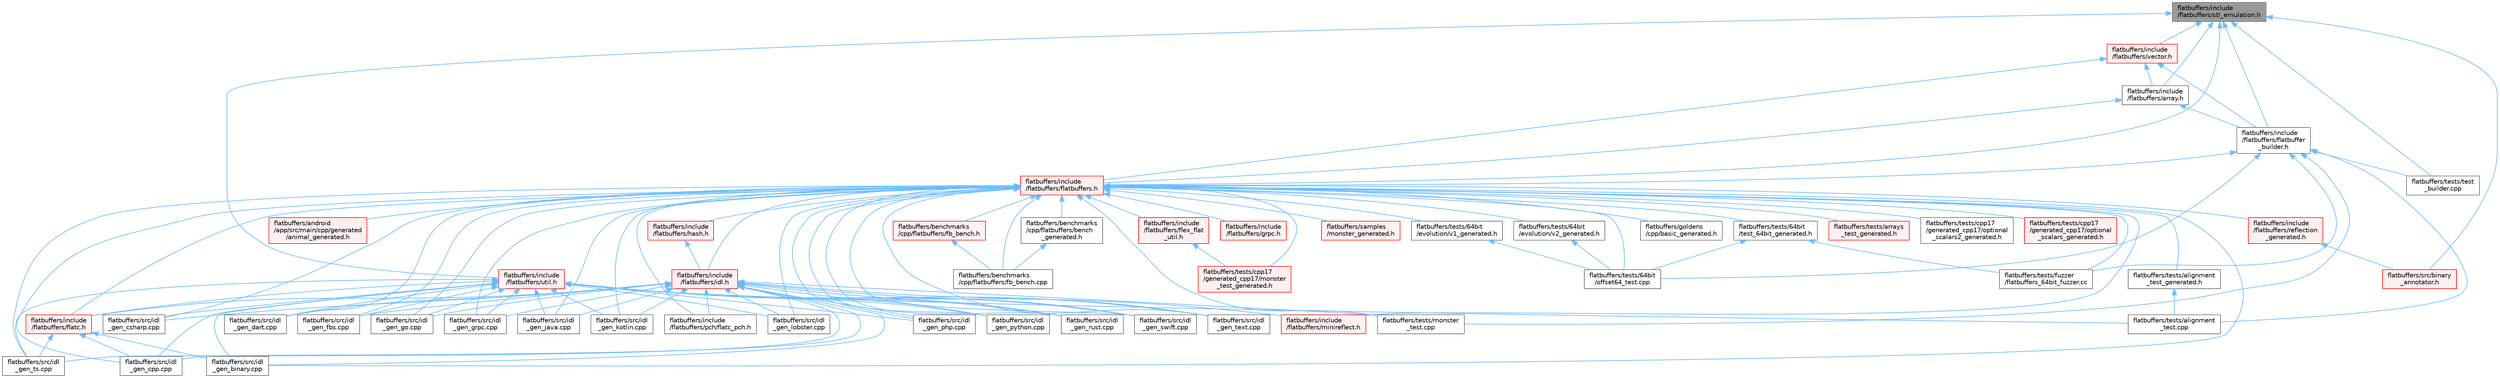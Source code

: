 digraph "flatbuffers/include/flatbuffers/stl_emulation.h"
{
 // LATEX_PDF_SIZE
  bgcolor="transparent";
  edge [fontname=Helvetica,fontsize=10,labelfontname=Helvetica,labelfontsize=10];
  node [fontname=Helvetica,fontsize=10,shape=box,height=0.2,width=0.4];
  Node1 [id="Node000001",label="flatbuffers/include\l/flatbuffers/stl_emulation.h",height=0.2,width=0.4,color="gray40", fillcolor="grey60", style="filled", fontcolor="black",tooltip=" "];
  Node1 -> Node2 [id="edge111_Node000001_Node000002",dir="back",color="steelblue1",style="solid",tooltip=" "];
  Node2 [id="Node000002",label="flatbuffers/include\l/flatbuffers/array.h",height=0.2,width=0.4,color="grey40", fillcolor="white", style="filled",URL="$array_8h.html",tooltip=" "];
  Node2 -> Node3 [id="edge112_Node000002_Node000003",dir="back",color="steelblue1",style="solid",tooltip=" "];
  Node3 [id="Node000003",label="flatbuffers/include\l/flatbuffers/flatbuffer\l_builder.h",height=0.2,width=0.4,color="grey40", fillcolor="white", style="filled",URL="$flatbuffer__builder_8h.html",tooltip=" "];
  Node3 -> Node4 [id="edge113_Node000003_Node000004",dir="back",color="steelblue1",style="solid",tooltip=" "];
  Node4 [id="Node000004",label="flatbuffers/include\l/flatbuffers/flatbuffers.h",height=0.2,width=0.4,color="red", fillcolor="#FFF0F0", style="filled",URL="$flatbuffers_8h.html",tooltip=" "];
  Node4 -> Node5 [id="edge114_Node000004_Node000005",dir="back",color="steelblue1",style="solid",tooltip=" "];
  Node5 [id="Node000005",label="flatbuffers/android\l/app/src/main/cpp/generated\l/animal_generated.h",height=0.2,width=0.4,color="red", fillcolor="#FFF0F0", style="filled",URL="$animal__generated_8h.html",tooltip=" "];
  Node4 -> Node7 [id="edge115_Node000004_Node000007",dir="back",color="steelblue1",style="solid",tooltip=" "];
  Node7 [id="Node000007",label="flatbuffers/benchmarks\l/cpp/flatbuffers/bench\l_generated.h",height=0.2,width=0.4,color="grey40", fillcolor="white", style="filled",URL="$bench__generated_8h.html",tooltip=" "];
  Node7 -> Node8 [id="edge116_Node000007_Node000008",dir="back",color="steelblue1",style="solid",tooltip=" "];
  Node8 [id="Node000008",label="flatbuffers/benchmarks\l/cpp/flatbuffers/fb_bench.cpp",height=0.2,width=0.4,color="grey40", fillcolor="white", style="filled",URL="$fb__bench_8cpp.html",tooltip=" "];
  Node4 -> Node8 [id="edge117_Node000004_Node000008",dir="back",color="steelblue1",style="solid",tooltip=" "];
  Node4 -> Node9 [id="edge118_Node000004_Node000009",dir="back",color="steelblue1",style="solid",tooltip=" "];
  Node9 [id="Node000009",label="flatbuffers/benchmarks\l/cpp/flatbuffers/fb_bench.h",height=0.2,width=0.4,color="red", fillcolor="#FFF0F0", style="filled",URL="$fb__bench_8h.html",tooltip=" "];
  Node9 -> Node8 [id="edge119_Node000009_Node000008",dir="back",color="steelblue1",style="solid",tooltip=" "];
  Node4 -> Node11 [id="edge120_Node000004_Node000011",dir="back",color="steelblue1",style="solid",tooltip=" "];
  Node11 [id="Node000011",label="flatbuffers/goldens\l/cpp/basic_generated.h",height=0.2,width=0.4,color="grey40", fillcolor="white", style="filled",URL="$basic__generated_8h.html",tooltip=" "];
  Node4 -> Node12 [id="edge121_Node000004_Node000012",dir="back",color="steelblue1",style="solid",tooltip=" "];
  Node12 [id="Node000012",label="flatbuffers/include\l/flatbuffers/flatc.h",height=0.2,width=0.4,color="red", fillcolor="#FFF0F0", style="filled",URL="$flatc_8h.html",tooltip=" "];
  Node12 -> Node15 [id="edge122_Node000012_Node000015",dir="back",color="steelblue1",style="solid",tooltip=" "];
  Node15 [id="Node000015",label="flatbuffers/src/idl\l_gen_binary.cpp",height=0.2,width=0.4,color="grey40", fillcolor="white", style="filled",URL="$idl__gen__binary_8cpp.html",tooltip=" "];
  Node12 -> Node16 [id="edge123_Node000012_Node000016",dir="back",color="steelblue1",style="solid",tooltip=" "];
  Node16 [id="Node000016",label="flatbuffers/src/idl\l_gen_cpp.cpp",height=0.2,width=0.4,color="grey40", fillcolor="white", style="filled",URL="$idl__gen__cpp_8cpp.html",tooltip=" "];
  Node12 -> Node17 [id="edge124_Node000012_Node000017",dir="back",color="steelblue1",style="solid",tooltip=" "];
  Node17 [id="Node000017",label="flatbuffers/src/idl\l_gen_ts.cpp",height=0.2,width=0.4,color="grey40", fillcolor="white", style="filled",URL="$idl__gen__ts_8cpp.html",tooltip=" "];
  Node4 -> Node18 [id="edge125_Node000004_Node000018",dir="back",color="steelblue1",style="solid",tooltip=" "];
  Node18 [id="Node000018",label="flatbuffers/include\l/flatbuffers/flex_flat\l_util.h",height=0.2,width=0.4,color="red", fillcolor="#FFF0F0", style="filled",URL="$flex__flat__util_8h.html",tooltip=" "];
  Node18 -> Node19 [id="edge126_Node000018_Node000019",dir="back",color="steelblue1",style="solid",tooltip=" "];
  Node19 [id="Node000019",label="flatbuffers/tests/cpp17\l/generated_cpp17/monster\l_test_generated.h",height=0.2,width=0.4,color="red", fillcolor="#FFF0F0", style="filled",URL="$cpp17_2generated__cpp17_2monster__test__generated_8h.html",tooltip=" "];
  Node4 -> Node45 [id="edge127_Node000004_Node000045",dir="back",color="steelblue1",style="solid",tooltip=" "];
  Node45 [id="Node000045",label="flatbuffers/include\l/flatbuffers/grpc.h",height=0.2,width=0.4,color="red", fillcolor="#FFF0F0", style="filled",URL="$grpc_8h.html",tooltip=" "];
  Node4 -> Node46 [id="edge128_Node000004_Node000046",dir="back",color="steelblue1",style="solid",tooltip=" "];
  Node46 [id="Node000046",label="flatbuffers/include\l/flatbuffers/hash.h",height=0.2,width=0.4,color="red", fillcolor="#FFF0F0", style="filled",URL="$hash_8h.html",tooltip=" "];
  Node46 -> Node47 [id="edge129_Node000046_Node000047",dir="back",color="steelblue1",style="solid",tooltip=" "];
  Node47 [id="Node000047",label="flatbuffers/include\l/flatbuffers/idl.h",height=0.2,width=0.4,color="red", fillcolor="#FFF0F0", style="filled",URL="$idl_8h.html",tooltip=" "];
  Node47 -> Node12 [id="edge130_Node000047_Node000012",dir="back",color="steelblue1",style="solid",tooltip=" "];
  Node47 -> Node91 [id="edge131_Node000047_Node000091",dir="back",color="steelblue1",style="solid",tooltip=" "];
  Node91 [id="Node000091",label="flatbuffers/include\l/flatbuffers/pch/flatc_pch.h",height=0.2,width=0.4,color="grey40", fillcolor="white", style="filled",URL="$flatc__pch_8h.html",tooltip=" "];
  Node47 -> Node15 [id="edge132_Node000047_Node000015",dir="back",color="steelblue1",style="solid",tooltip=" "];
  Node47 -> Node16 [id="edge133_Node000047_Node000016",dir="back",color="steelblue1",style="solid",tooltip=" "];
  Node47 -> Node70 [id="edge134_Node000047_Node000070",dir="back",color="steelblue1",style="solid",tooltip=" "];
  Node70 [id="Node000070",label="flatbuffers/src/idl\l_gen_csharp.cpp",height=0.2,width=0.4,color="grey40", fillcolor="white", style="filled",URL="$idl__gen__csharp_8cpp.html",tooltip=" "];
  Node47 -> Node54 [id="edge135_Node000047_Node000054",dir="back",color="steelblue1",style="solid",tooltip=" "];
  Node54 [id="Node000054",label="flatbuffers/src/idl\l_gen_dart.cpp",height=0.2,width=0.4,color="grey40", fillcolor="white", style="filled",URL="$idl__gen__dart_8cpp.html",tooltip=" "];
  Node47 -> Node72 [id="edge136_Node000047_Node000072",dir="back",color="steelblue1",style="solid",tooltip=" "];
  Node72 [id="Node000072",label="flatbuffers/src/idl\l_gen_fbs.cpp",height=0.2,width=0.4,color="grey40", fillcolor="white", style="filled",URL="$idl__gen__fbs_8cpp.html",tooltip=" "];
  Node47 -> Node55 [id="edge137_Node000047_Node000055",dir="back",color="steelblue1",style="solid",tooltip=" "];
  Node55 [id="Node000055",label="flatbuffers/src/idl\l_gen_go.cpp",height=0.2,width=0.4,color="grey40", fillcolor="white", style="filled",URL="$idl__gen__go_8cpp.html",tooltip=" "];
  Node47 -> Node50 [id="edge138_Node000047_Node000050",dir="back",color="steelblue1",style="solid",tooltip=" "];
  Node50 [id="Node000050",label="flatbuffers/src/idl\l_gen_grpc.cpp",height=0.2,width=0.4,color="grey40", fillcolor="white", style="filled",URL="$idl__gen__grpc_8cpp.html",tooltip=" "];
  Node47 -> Node56 [id="edge139_Node000047_Node000056",dir="back",color="steelblue1",style="solid",tooltip=" "];
  Node56 [id="Node000056",label="flatbuffers/src/idl\l_gen_java.cpp",height=0.2,width=0.4,color="grey40", fillcolor="white", style="filled",URL="$idl__gen__java_8cpp.html",tooltip=" "];
  Node47 -> Node57 [id="edge140_Node000047_Node000057",dir="back",color="steelblue1",style="solid",tooltip=" "];
  Node57 [id="Node000057",label="flatbuffers/src/idl\l_gen_kotlin.cpp",height=0.2,width=0.4,color="grey40", fillcolor="white", style="filled",URL="$idl__gen__kotlin_8cpp.html",tooltip=" "];
  Node47 -> Node81 [id="edge141_Node000047_Node000081",dir="back",color="steelblue1",style="solid",tooltip=" "];
  Node81 [id="Node000081",label="flatbuffers/src/idl\l_gen_lobster.cpp",height=0.2,width=0.4,color="grey40", fillcolor="white", style="filled",URL="$idl__gen__lobster_8cpp.html",tooltip=" "];
  Node47 -> Node83 [id="edge142_Node000047_Node000083",dir="back",color="steelblue1",style="solid",tooltip=" "];
  Node83 [id="Node000083",label="flatbuffers/src/idl\l_gen_php.cpp",height=0.2,width=0.4,color="grey40", fillcolor="white", style="filled",URL="$idl__gen__php_8cpp.html",tooltip=" "];
  Node47 -> Node52 [id="edge143_Node000047_Node000052",dir="back",color="steelblue1",style="solid",tooltip=" "];
  Node52 [id="Node000052",label="flatbuffers/src/idl\l_gen_python.cpp",height=0.2,width=0.4,color="grey40", fillcolor="white", style="filled",URL="$idl__gen__python_8cpp.html",tooltip=" "];
  Node47 -> Node59 [id="edge144_Node000047_Node000059",dir="back",color="steelblue1",style="solid",tooltip=" "];
  Node59 [id="Node000059",label="flatbuffers/src/idl\l_gen_rust.cpp",height=0.2,width=0.4,color="grey40", fillcolor="white", style="filled",URL="$idl__gen__rust_8cpp.html",tooltip=" "];
  Node47 -> Node60 [id="edge145_Node000047_Node000060",dir="back",color="steelblue1",style="solid",tooltip=" "];
  Node60 [id="Node000060",label="flatbuffers/src/idl\l_gen_swift.cpp",height=0.2,width=0.4,color="grey40", fillcolor="white", style="filled",URL="$idl__gen__swift_8cpp.html",tooltip=" "];
  Node47 -> Node87 [id="edge146_Node000047_Node000087",dir="back",color="steelblue1",style="solid",tooltip=" "];
  Node87 [id="Node000087",label="flatbuffers/src/idl\l_gen_text.cpp",height=0.2,width=0.4,color="grey40", fillcolor="white", style="filled",URL="$idl__gen__text_8cpp.html",tooltip=" "];
  Node47 -> Node17 [id="edge147_Node000047_Node000017",dir="back",color="steelblue1",style="solid",tooltip=" "];
  Node47 -> Node25 [id="edge148_Node000047_Node000025",dir="back",color="steelblue1",style="solid",tooltip=" "];
  Node25 [id="Node000025",label="flatbuffers/tests/monster\l_test.cpp",height=0.2,width=0.4,color="grey40", fillcolor="white", style="filled",URL="$monster__test_8cpp.html",tooltip=" "];
  Node4 -> Node47 [id="edge149_Node000004_Node000047",dir="back",color="steelblue1",style="solid",tooltip=" "];
  Node4 -> Node107 [id="edge150_Node000004_Node000107",dir="back",color="steelblue1",style="solid",tooltip=" "];
  Node107 [id="Node000107",label="flatbuffers/include\l/flatbuffers/minireflect.h",height=0.2,width=0.4,color="red", fillcolor="#FFF0F0", style="filled",URL="$minireflect_8h.html",tooltip=" "];
  Node4 -> Node91 [id="edge151_Node000004_Node000091",dir="back",color="steelblue1",style="solid",tooltip=" "];
  Node4 -> Node108 [id="edge152_Node000004_Node000108",dir="back",color="steelblue1",style="solid",tooltip=" "];
  Node108 [id="Node000108",label="flatbuffers/include\l/flatbuffers/reflection\l_generated.h",height=0.2,width=0.4,color="red", fillcolor="#FFF0F0", style="filled",URL="$reflection__generated_8h.html",tooltip=" "];
  Node108 -> Node112 [id="edge153_Node000108_Node000112",dir="back",color="steelblue1",style="solid",tooltip=" "];
  Node112 [id="Node000112",label="flatbuffers/src/binary\l_annotator.h",height=0.2,width=0.4,color="red", fillcolor="#FFF0F0", style="filled",URL="$binary__annotator_8h.html",tooltip=" "];
  Node4 -> Node118 [id="edge154_Node000004_Node000118",dir="back",color="steelblue1",style="solid",tooltip=" "];
  Node118 [id="Node000118",label="flatbuffers/samples\l/monster_generated.h",height=0.2,width=0.4,color="red", fillcolor="#FFF0F0", style="filled",URL="$monster__generated_8h.html",tooltip=" "];
  Node4 -> Node15 [id="edge155_Node000004_Node000015",dir="back",color="steelblue1",style="solid",tooltip=" "];
  Node4 -> Node16 [id="edge156_Node000004_Node000016",dir="back",color="steelblue1",style="solid",tooltip=" "];
  Node4 -> Node70 [id="edge157_Node000004_Node000070",dir="back",color="steelblue1",style="solid",tooltip=" "];
  Node4 -> Node54 [id="edge158_Node000004_Node000054",dir="back",color="steelblue1",style="solid",tooltip=" "];
  Node4 -> Node72 [id="edge159_Node000004_Node000072",dir="back",color="steelblue1",style="solid",tooltip=" "];
  Node4 -> Node55 [id="edge160_Node000004_Node000055",dir="back",color="steelblue1",style="solid",tooltip=" "];
  Node4 -> Node50 [id="edge161_Node000004_Node000050",dir="back",color="steelblue1",style="solid",tooltip=" "];
  Node4 -> Node56 [id="edge162_Node000004_Node000056",dir="back",color="steelblue1",style="solid",tooltip=" "];
  Node4 -> Node57 [id="edge163_Node000004_Node000057",dir="back",color="steelblue1",style="solid",tooltip=" "];
  Node4 -> Node81 [id="edge164_Node000004_Node000081",dir="back",color="steelblue1",style="solid",tooltip=" "];
  Node4 -> Node83 [id="edge165_Node000004_Node000083",dir="back",color="steelblue1",style="solid",tooltip=" "];
  Node4 -> Node52 [id="edge166_Node000004_Node000052",dir="back",color="steelblue1",style="solid",tooltip=" "];
  Node4 -> Node59 [id="edge167_Node000004_Node000059",dir="back",color="steelblue1",style="solid",tooltip=" "];
  Node4 -> Node60 [id="edge168_Node000004_Node000060",dir="back",color="steelblue1",style="solid",tooltip=" "];
  Node4 -> Node87 [id="edge169_Node000004_Node000087",dir="back",color="steelblue1",style="solid",tooltip=" "];
  Node4 -> Node17 [id="edge170_Node000004_Node000017",dir="back",color="steelblue1",style="solid",tooltip=" "];
  Node4 -> Node120 [id="edge171_Node000004_Node000120",dir="back",color="steelblue1",style="solid",tooltip=" "];
  Node120 [id="Node000120",label="flatbuffers/tests/64bit\l/evolution/v1_generated.h",height=0.2,width=0.4,color="grey40", fillcolor="white", style="filled",URL="$v1__generated_8h.html",tooltip=" "];
  Node120 -> Node121 [id="edge172_Node000120_Node000121",dir="back",color="steelblue1",style="solid",tooltip=" "];
  Node121 [id="Node000121",label="flatbuffers/tests/64bit\l/offset64_test.cpp",height=0.2,width=0.4,color="grey40", fillcolor="white", style="filled",URL="$offset64__test_8cpp.html",tooltip=" "];
  Node4 -> Node122 [id="edge173_Node000004_Node000122",dir="back",color="steelblue1",style="solid",tooltip=" "];
  Node122 [id="Node000122",label="flatbuffers/tests/64bit\l/evolution/v2_generated.h",height=0.2,width=0.4,color="grey40", fillcolor="white", style="filled",URL="$v2__generated_8h.html",tooltip=" "];
  Node122 -> Node121 [id="edge174_Node000122_Node000121",dir="back",color="steelblue1",style="solid",tooltip=" "];
  Node4 -> Node121 [id="edge175_Node000004_Node000121",dir="back",color="steelblue1",style="solid",tooltip=" "];
  Node4 -> Node123 [id="edge176_Node000004_Node000123",dir="back",color="steelblue1",style="solid",tooltip=" "];
  Node123 [id="Node000123",label="flatbuffers/tests/64bit\l/test_64bit_generated.h",height=0.2,width=0.4,color="grey40", fillcolor="white", style="filled",URL="$test__64bit__generated_8h.html",tooltip=" "];
  Node123 -> Node121 [id="edge177_Node000123_Node000121",dir="back",color="steelblue1",style="solid",tooltip=" "];
  Node123 -> Node117 [id="edge178_Node000123_Node000117",dir="back",color="steelblue1",style="solid",tooltip=" "];
  Node117 [id="Node000117",label="flatbuffers/tests/fuzzer\l/flatbuffers_64bit_fuzzer.cc",height=0.2,width=0.4,color="grey40", fillcolor="white", style="filled",URL="$flatbuffers__64bit__fuzzer_8cc.html",tooltip=" "];
  Node4 -> Node124 [id="edge179_Node000004_Node000124",dir="back",color="steelblue1",style="solid",tooltip=" "];
  Node124 [id="Node000124",label="flatbuffers/tests/alignment\l_test_generated.h",height=0.2,width=0.4,color="grey40", fillcolor="white", style="filled",URL="$alignment__test__generated_8h.html",tooltip=" "];
  Node124 -> Node125 [id="edge180_Node000124_Node000125",dir="back",color="steelblue1",style="solid",tooltip=" "];
  Node125 [id="Node000125",label="flatbuffers/tests/alignment\l_test.cpp",height=0.2,width=0.4,color="grey40", fillcolor="white", style="filled",URL="$alignment__test_8cpp.html",tooltip=" "];
  Node4 -> Node126 [id="edge181_Node000004_Node000126",dir="back",color="steelblue1",style="solid",tooltip=" "];
  Node126 [id="Node000126",label="flatbuffers/tests/arrays\l_test_generated.h",height=0.2,width=0.4,color="red", fillcolor="#FFF0F0", style="filled",URL="$arrays__test__generated_8h.html",tooltip=" "];
  Node4 -> Node19 [id="edge182_Node000004_Node000019",dir="back",color="steelblue1",style="solid",tooltip=" "];
  Node4 -> Node127 [id="edge183_Node000004_Node000127",dir="back",color="steelblue1",style="solid",tooltip=" "];
  Node127 [id="Node000127",label="flatbuffers/tests/cpp17\l/generated_cpp17/optional\l_scalars2_generated.h",height=0.2,width=0.4,color="grey40", fillcolor="white", style="filled",URL="$optional__scalars2__generated_8h.html",tooltip=" "];
  Node4 -> Node128 [id="edge184_Node000004_Node000128",dir="back",color="steelblue1",style="solid",tooltip=" "];
  Node128 [id="Node000128",label="flatbuffers/tests/cpp17\l/generated_cpp17/optional\l_scalars_generated.h",height=0.2,width=0.4,color="red", fillcolor="#FFF0F0", style="filled",URL="$cpp17_2generated__cpp17_2optional__scalars__generated_8h.html",tooltip=" "];
  Node4 -> Node117 [id="edge185_Node000004_Node000117",dir="back",color="steelblue1",style="solid",tooltip=" "];
  Node4 -> Node25 [id="edge186_Node000004_Node000025",dir="back",color="steelblue1",style="solid",tooltip=" "];
  Node3 -> Node121 [id="edge187_Node000003_Node000121",dir="back",color="steelblue1",style="solid",tooltip=" "];
  Node3 -> Node125 [id="edge188_Node000003_Node000125",dir="back",color="steelblue1",style="solid",tooltip=" "];
  Node3 -> Node117 [id="edge189_Node000003_Node000117",dir="back",color="steelblue1",style="solid",tooltip=" "];
  Node3 -> Node25 [id="edge190_Node000003_Node000025",dir="back",color="steelblue1",style="solid",tooltip=" "];
  Node3 -> Node33 [id="edge191_Node000003_Node000033",dir="back",color="steelblue1",style="solid",tooltip=" "];
  Node33 [id="Node000033",label="flatbuffers/tests/test\l_builder.cpp",height=0.2,width=0.4,color="grey40", fillcolor="white", style="filled",URL="$test__builder_8cpp.html",tooltip=" "];
  Node2 -> Node4 [id="edge192_Node000002_Node000004",dir="back",color="steelblue1",style="solid",tooltip=" "];
  Node1 -> Node3 [id="edge193_Node000001_Node000003",dir="back",color="steelblue1",style="solid",tooltip=" "];
  Node1 -> Node4 [id="edge194_Node000001_Node000004",dir="back",color="steelblue1",style="solid",tooltip=" "];
  Node1 -> Node147 [id="edge195_Node000001_Node000147",dir="back",color="steelblue1",style="solid",tooltip=" "];
  Node147 [id="Node000147",label="flatbuffers/include\l/flatbuffers/util.h",height=0.2,width=0.4,color="red", fillcolor="#FFF0F0", style="filled",URL="$util_8h.html",tooltip=" "];
  Node147 -> Node12 [id="edge196_Node000147_Node000012",dir="back",color="steelblue1",style="solid",tooltip=" "];
  Node147 -> Node107 [id="edge197_Node000147_Node000107",dir="back",color="steelblue1",style="solid",tooltip=" "];
  Node147 -> Node15 [id="edge198_Node000147_Node000015",dir="back",color="steelblue1",style="solid",tooltip=" "];
  Node147 -> Node16 [id="edge199_Node000147_Node000016",dir="back",color="steelblue1",style="solid",tooltip=" "];
  Node147 -> Node70 [id="edge200_Node000147_Node000070",dir="back",color="steelblue1",style="solid",tooltip=" "];
  Node147 -> Node54 [id="edge201_Node000147_Node000054",dir="back",color="steelblue1",style="solid",tooltip=" "];
  Node147 -> Node72 [id="edge202_Node000147_Node000072",dir="back",color="steelblue1",style="solid",tooltip=" "];
  Node147 -> Node55 [id="edge203_Node000147_Node000055",dir="back",color="steelblue1",style="solid",tooltip=" "];
  Node147 -> Node50 [id="edge204_Node000147_Node000050",dir="back",color="steelblue1",style="solid",tooltip=" "];
  Node147 -> Node56 [id="edge205_Node000147_Node000056",dir="back",color="steelblue1",style="solid",tooltip=" "];
  Node147 -> Node57 [id="edge206_Node000147_Node000057",dir="back",color="steelblue1",style="solid",tooltip=" "];
  Node147 -> Node81 [id="edge207_Node000147_Node000081",dir="back",color="steelblue1",style="solid",tooltip=" "];
  Node147 -> Node83 [id="edge208_Node000147_Node000083",dir="back",color="steelblue1",style="solid",tooltip=" "];
  Node147 -> Node52 [id="edge209_Node000147_Node000052",dir="back",color="steelblue1",style="solid",tooltip=" "];
  Node147 -> Node59 [id="edge210_Node000147_Node000059",dir="back",color="steelblue1",style="solid",tooltip=" "];
  Node147 -> Node60 [id="edge211_Node000147_Node000060",dir="back",color="steelblue1",style="solid",tooltip=" "];
  Node147 -> Node87 [id="edge212_Node000147_Node000087",dir="back",color="steelblue1",style="solid",tooltip=" "];
  Node147 -> Node17 [id="edge213_Node000147_Node000017",dir="back",color="steelblue1",style="solid",tooltip=" "];
  Node147 -> Node125 [id="edge214_Node000147_Node000125",dir="back",color="steelblue1",style="solid",tooltip=" "];
  Node1 -> Node172 [id="edge215_Node000001_Node000172",dir="back",color="steelblue1",style="solid",tooltip=" "];
  Node172 [id="Node000172",label="flatbuffers/include\l/flatbuffers/vector.h",height=0.2,width=0.4,color="red", fillcolor="#FFF0F0", style="filled",URL="$vector_8h.html",tooltip=" "];
  Node172 -> Node2 [id="edge216_Node000172_Node000002",dir="back",color="steelblue1",style="solid",tooltip=" "];
  Node172 -> Node3 [id="edge217_Node000172_Node000003",dir="back",color="steelblue1",style="solid",tooltip=" "];
  Node172 -> Node4 [id="edge218_Node000172_Node000004",dir="back",color="steelblue1",style="solid",tooltip=" "];
  Node1 -> Node112 [id="edge219_Node000001_Node000112",dir="back",color="steelblue1",style="solid",tooltip=" "];
  Node1 -> Node33 [id="edge220_Node000001_Node000033",dir="back",color="steelblue1",style="solid",tooltip=" "];
}
